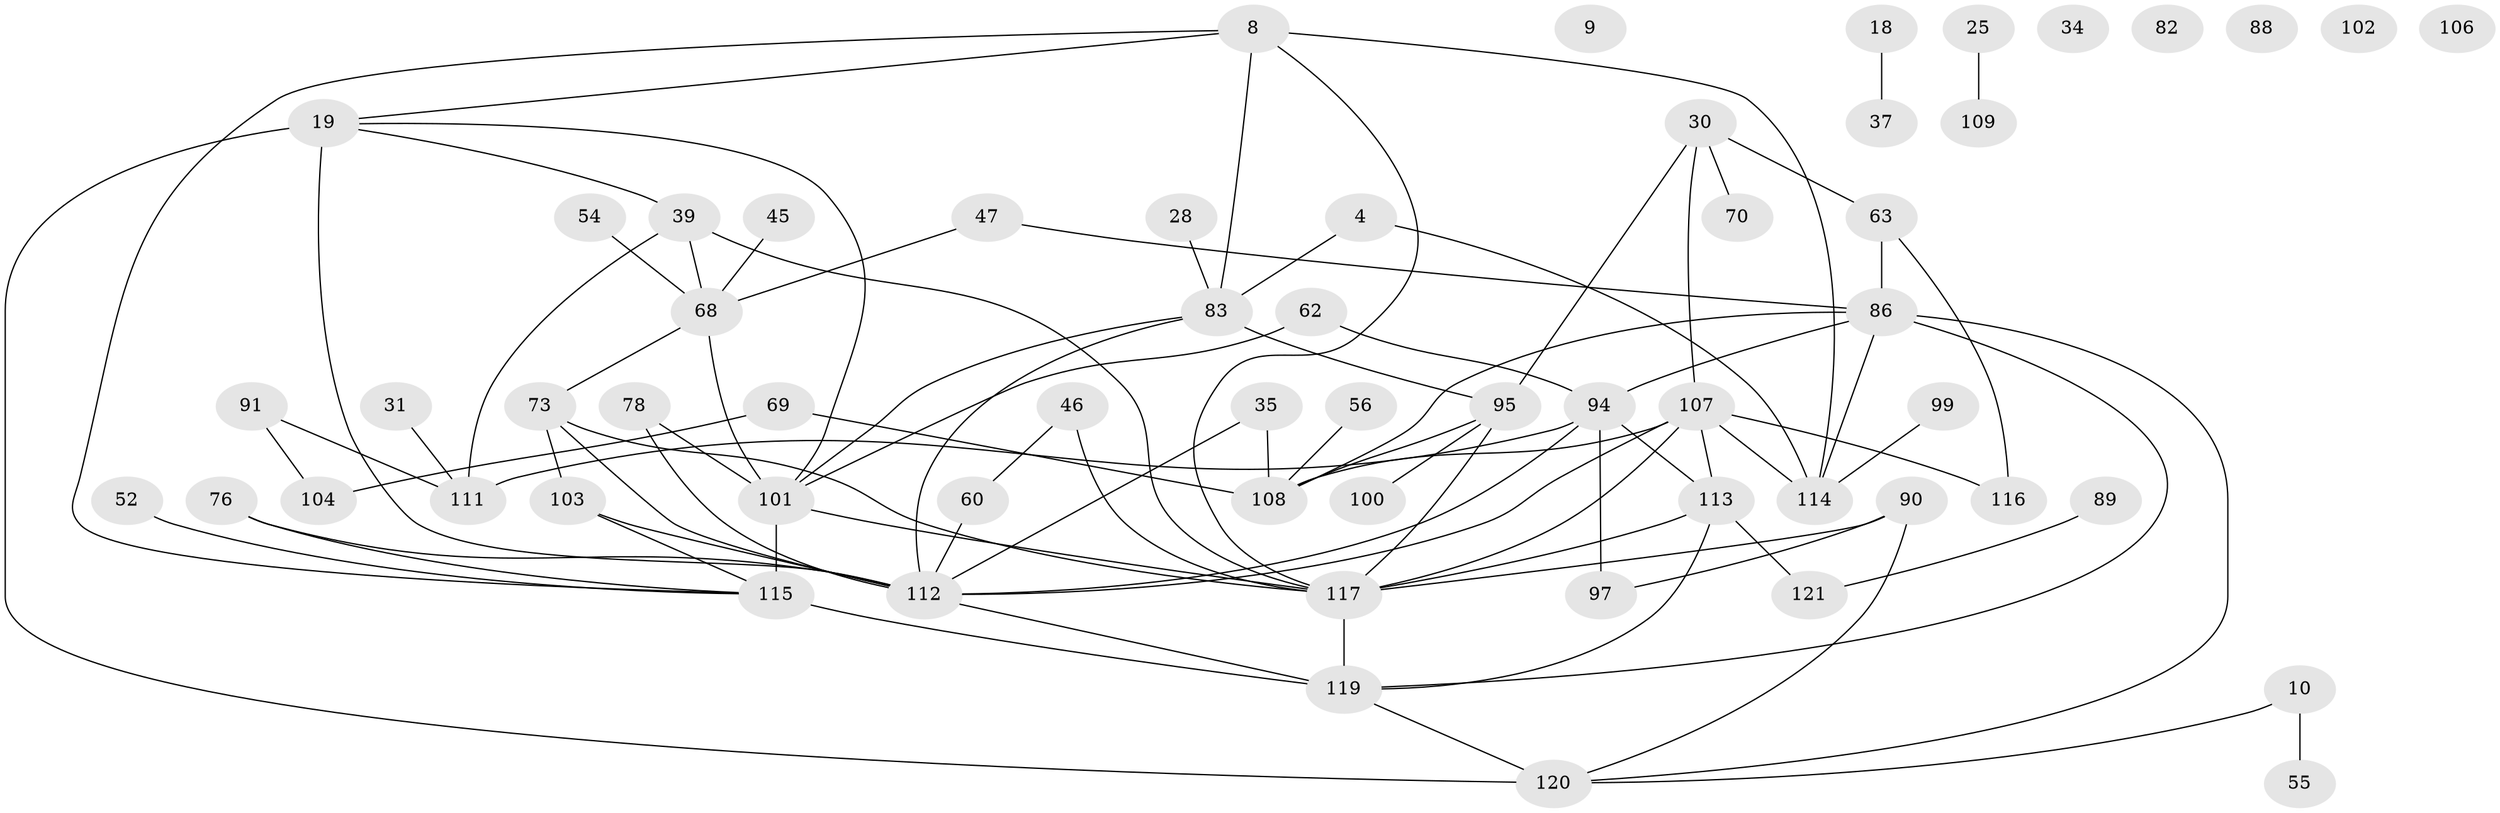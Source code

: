 // original degree distribution, {2: 0.2066115702479339, 3: 0.19834710743801653, 4: 0.24793388429752067, 5: 0.10743801652892562, 0: 0.049586776859504134, 1: 0.1322314049586777, 6: 0.03305785123966942, 7: 0.008264462809917356, 8: 0.01652892561983471}
// Generated by graph-tools (version 1.1) at 2025/39/03/09/25 04:39:22]
// undirected, 60 vertices, 89 edges
graph export_dot {
graph [start="1"]
  node [color=gray90,style=filled];
  4;
  8;
  9;
  10;
  18;
  19 [super="+11"];
  25;
  28;
  30 [super="+22"];
  31;
  34;
  35;
  37;
  39 [super="+26"];
  45;
  46;
  47;
  52;
  54;
  55;
  56;
  60;
  62;
  63;
  68 [super="+33+3"];
  69;
  70;
  73 [super="+43"];
  76;
  78;
  82;
  83 [super="+2+66"];
  86 [super="+74"];
  88;
  89;
  90 [super="+65"];
  91 [super="+17"];
  94 [super="+5+61+92"];
  95 [super="+59+79"];
  97;
  99;
  100;
  101 [super="+51+23+36+58"];
  102;
  103;
  104 [super="+49"];
  106;
  107 [super="+77+84"];
  108 [super="+80"];
  109;
  111 [super="+81"];
  112 [super="+98"];
  113 [super="+87+96"];
  114 [super="+32"];
  115 [super="+85+44"];
  116;
  117 [super="+110+105+75+72"];
  119 [super="+15+24+67+93"];
  120 [super="+118"];
  121;
  4 -- 114;
  4 -- 83;
  8 -- 114;
  8 -- 83;
  8 -- 19;
  8 -- 117;
  8 -- 115;
  10 -- 55;
  10 -- 120;
  18 -- 37;
  19 -- 120 [weight=2];
  19 -- 39;
  19 -- 112 [weight=2];
  19 -- 101;
  25 -- 109;
  28 -- 83;
  30 -- 63 [weight=2];
  30 -- 70;
  30 -- 107 [weight=2];
  30 -- 95;
  31 -- 111;
  35 -- 108;
  35 -- 112;
  39 -- 68;
  39 -- 117 [weight=3];
  39 -- 111 [weight=2];
  45 -- 68;
  46 -- 60;
  46 -- 117;
  47 -- 86;
  47 -- 68;
  52 -- 115;
  54 -- 68;
  56 -- 108;
  60 -- 112;
  62 -- 101;
  62 -- 94;
  63 -- 116;
  63 -- 86;
  68 -- 73;
  68 -- 101 [weight=2];
  69 -- 104;
  69 -- 108;
  73 -- 103 [weight=2];
  73 -- 112 [weight=2];
  73 -- 117;
  76 -- 115;
  76 -- 112;
  78 -- 112;
  78 -- 101;
  83 -- 112 [weight=2];
  83 -- 95 [weight=2];
  83 -- 101;
  86 -- 108 [weight=2];
  86 -- 94 [weight=3];
  86 -- 114;
  86 -- 120;
  86 -- 119;
  89 -- 121;
  90 -- 97;
  90 -- 120;
  90 -- 117;
  91 -- 104 [weight=2];
  91 -- 111;
  94 -- 112 [weight=3];
  94 -- 97;
  94 -- 111;
  94 -- 113 [weight=2];
  95 -- 108;
  95 -- 100;
  95 -- 117;
  99 -- 114;
  101 -- 117 [weight=2];
  101 -- 115 [weight=3];
  103 -- 112;
  103 -- 115;
  107 -- 112 [weight=2];
  107 -- 114 [weight=3];
  107 -- 117 [weight=3];
  107 -- 113;
  107 -- 116;
  107 -- 108 [weight=2];
  112 -- 119 [weight=2];
  113 -- 119 [weight=4];
  113 -- 121;
  113 -- 117;
  115 -- 119 [weight=2];
  117 -- 119 [weight=3];
  119 -- 120;
}
